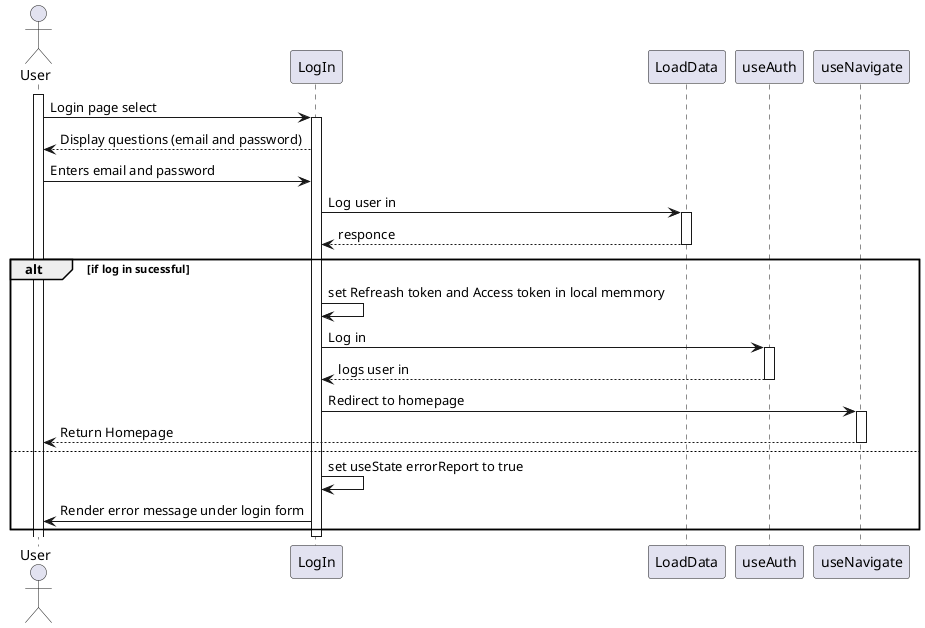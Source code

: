 @startuml LogIn

actor User
participant LogIn
participant LoadData
participant useAuth
participant useNavigate

activate User
User->LogIn: Login page select
activate LogIn

LogIn --> User : Display questions (email and password)
User -> LogIn : Enters email and password
LogIn -> LoadData: Log user in
activate LoadData 
LoadData --> LogIn: responce
deactivate LoadData
alt if log in sucessful
    LogIn -> LogIn: set Refreash token and Access token in local memmory
    LogIn -> useAuth: Log in
    activate useAuth
    useAuth --> LogIn: logs user in
    deactivate useAuth
    LogIn -> useNavigate: Redirect to homepage
    activate useNavigate
    useNavigate --> User: Return Homepage
    deactivate useNavigate
else
   LogIn->LogIn: set useState errorReport to true
   LogIn-> User: Render error message under login form
end
deactivate LogIn


@enduml